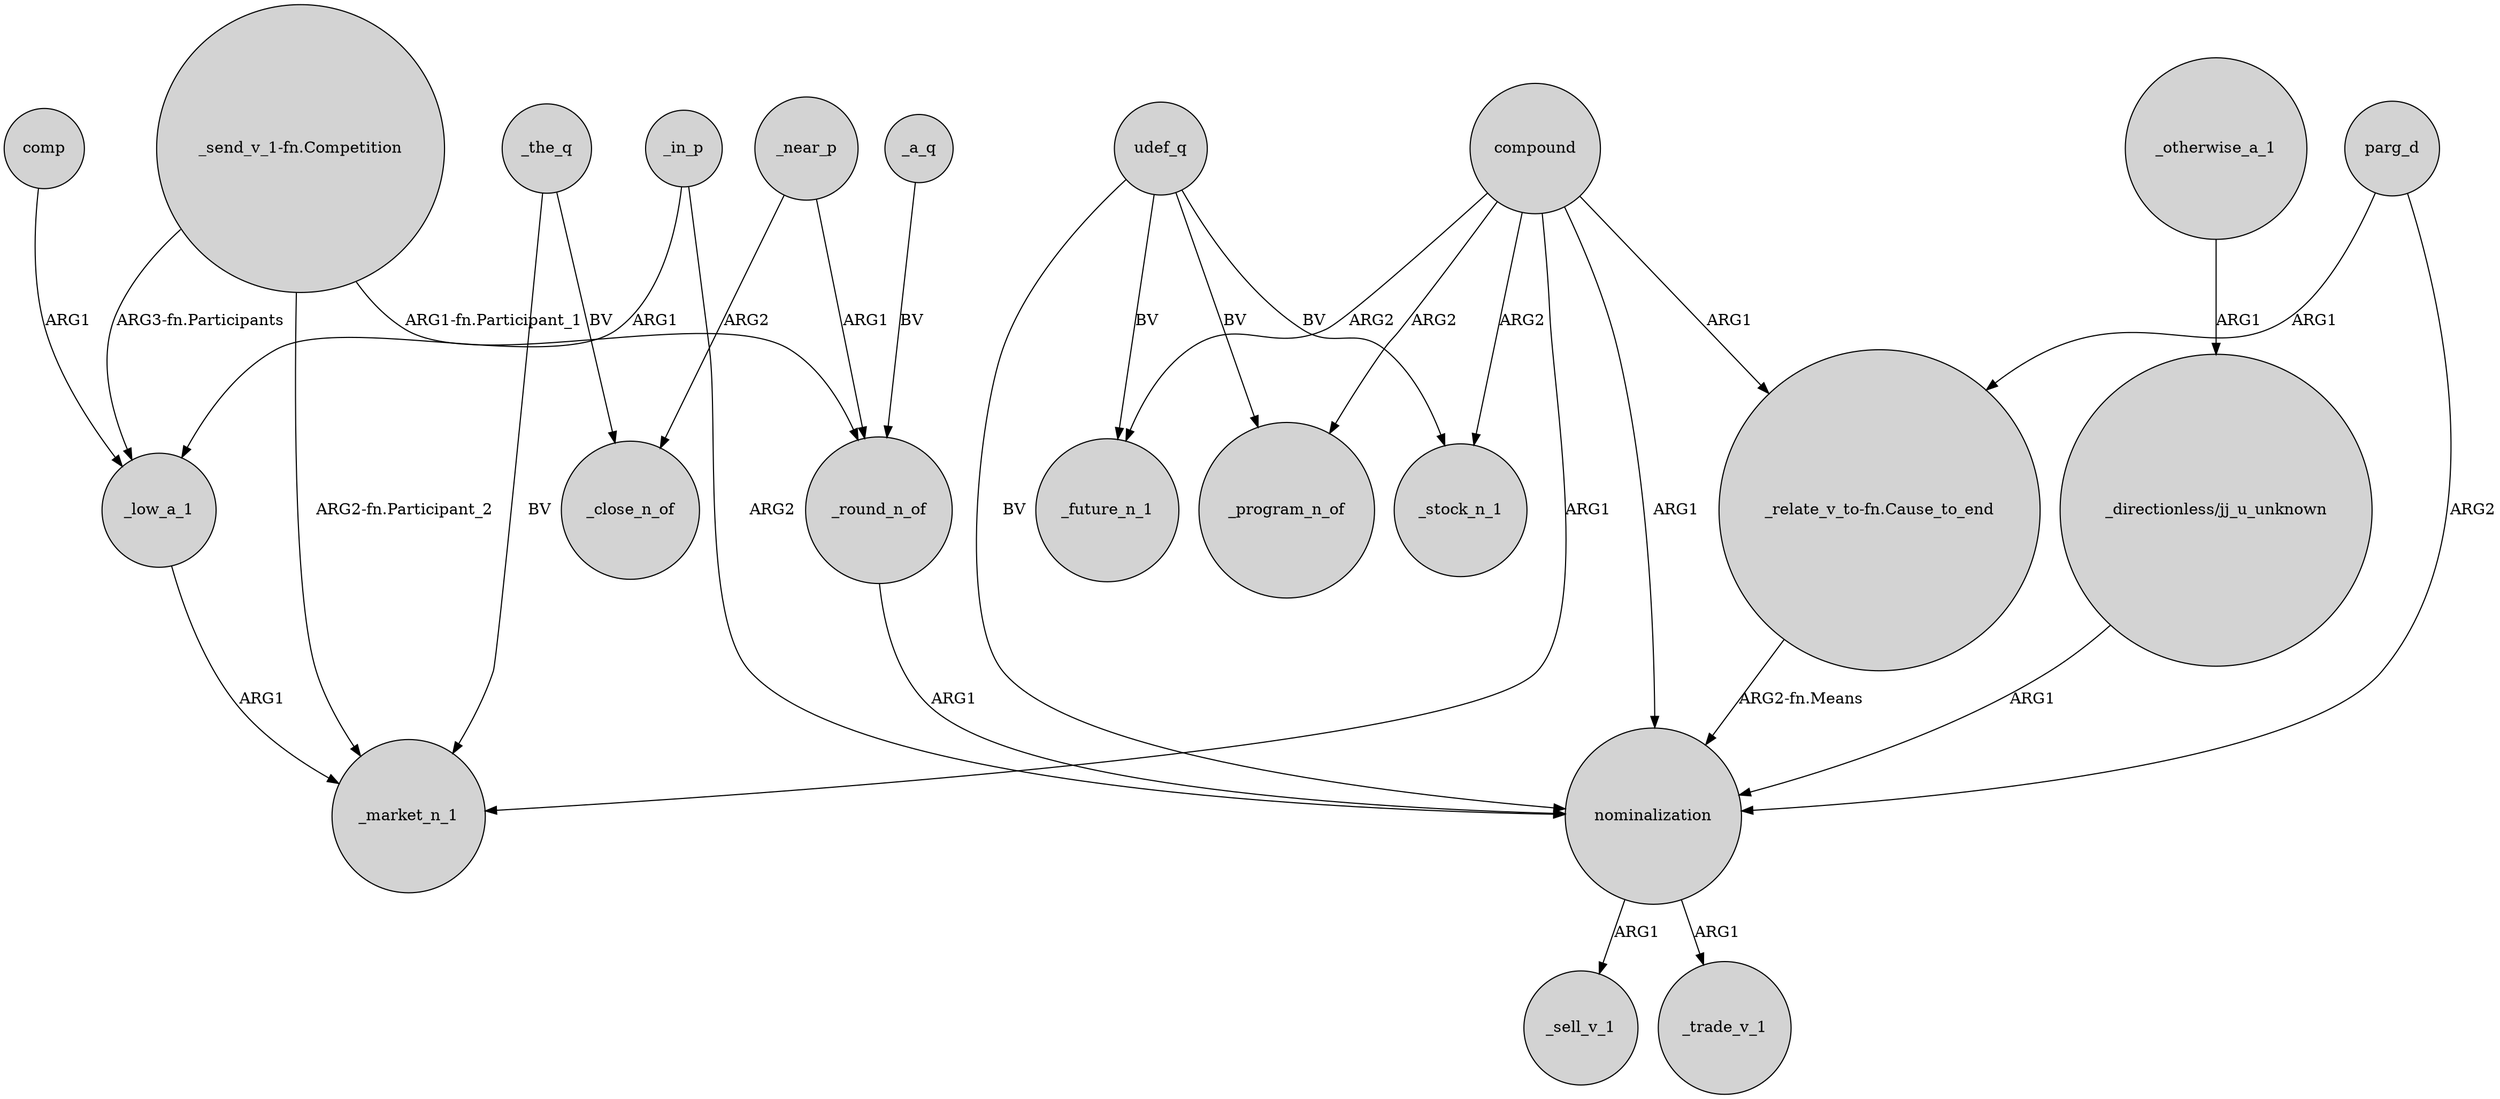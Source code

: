 digraph {
	node [shape=circle style=filled]
	_round_n_of -> nominalization [label=ARG1]
	"_directionless/jj_u_unknown" -> nominalization [label=ARG1]
	_otherwise_a_1 -> "_directionless/jj_u_unknown" [label=ARG1]
	"_relate_v_to-fn.Cause_to_end" -> nominalization [label="ARG2-fn.Means"]
	"_send_v_1-fn.Competition" -> _market_n_1 [label="ARG2-fn.Participant_2"]
	comp -> _low_a_1 [label=ARG1]
	compound -> "_relate_v_to-fn.Cause_to_end" [label=ARG1]
	_near_p -> _round_n_of [label=ARG1]
	compound -> _future_n_1 [label=ARG2]
	udef_q -> nominalization [label=BV]
	udef_q -> _future_n_1 [label=BV]
	udef_q -> _program_n_of [label=BV]
	_the_q -> _market_n_1 [label=BV]
	compound -> _program_n_of [label=ARG2]
	_near_p -> _close_n_of [label=ARG2]
	compound -> nominalization [label=ARG1]
	udef_q -> _stock_n_1 [label=BV]
	parg_d -> "_relate_v_to-fn.Cause_to_end" [label=ARG1]
	compound -> _stock_n_1 [label=ARG2]
	_low_a_1 -> _market_n_1 [label=ARG1]
	nominalization -> _sell_v_1 [label=ARG1]
	"_send_v_1-fn.Competition" -> _low_a_1 [label="ARG3-fn.Participants"]
	_the_q -> _close_n_of [label=BV]
	_in_p -> _low_a_1 [label=ARG1]
	_a_q -> _round_n_of [label=BV]
	compound -> _market_n_1 [label=ARG1]
	_in_p -> nominalization [label=ARG2]
	"_send_v_1-fn.Competition" -> _round_n_of [label="ARG1-fn.Participant_1"]
	nominalization -> _trade_v_1 [label=ARG1]
	parg_d -> nominalization [label=ARG2]
}
